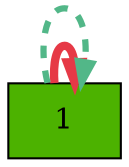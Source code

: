digraph G{
rankdir=LR;
1 [style=filled, shape=box, fillcolor="#4cb200", label="1"];
1 -> 1 [color="#e63946",penwidth=4.00];
1 -> 1 [color="#52b788",style=dashed,penwidth=3.00];
}